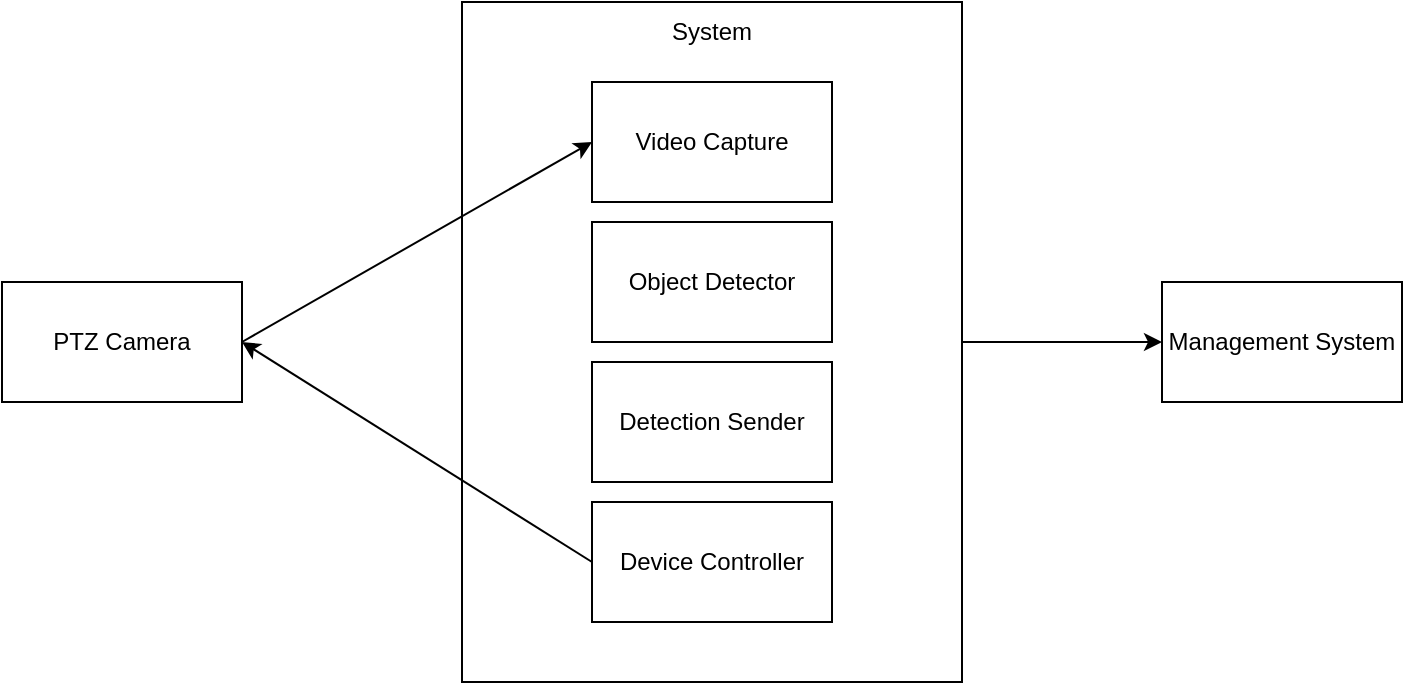 <mxfile version="16.0.0" type="device"><diagram id="kgpKYQtTHZ0yAKxKKP6v" name="Page-1"><mxGraphModel dx="1102" dy="865" grid="1" gridSize="10" guides="1" tooltips="1" connect="1" arrows="1" fold="1" page="1" pageScale="1" pageWidth="850" pageHeight="1100" math="0" shadow="0"><root><mxCell id="0"/><mxCell id="1" parent="0"/><mxCell id="PUEm5ToJgKI0o00i5gG--1" value="PTZ Camera" style="rounded=0;whiteSpace=wrap;html=1;" vertex="1" parent="1"><mxGeometry x="80" y="250" width="120" height="60" as="geometry"/></mxCell><mxCell id="PUEm5ToJgKI0o00i5gG--5" value="Management System" style="rounded=0;whiteSpace=wrap;html=1;" vertex="1" parent="1"><mxGeometry x="660" y="250" width="120" height="60" as="geometry"/></mxCell><mxCell id="PUEm5ToJgKI0o00i5gG--6" value="" style="endArrow=classic;html=1;rounded=0;entryX=0;entryY=0.5;entryDx=0;entryDy=0;exitX=1;exitY=0.5;exitDx=0;exitDy=0;" edge="1" parent="1" source="PUEm5ToJgKI0o00i5gG--1" target="PUEm5ToJgKI0o00i5gG--8"><mxGeometry width="50" height="50" relative="1" as="geometry"><mxPoint x="150" y="430" as="sourcePoint"/><mxPoint x="200" y="380" as="targetPoint"/></mxGeometry></mxCell><mxCell id="PUEm5ToJgKI0o00i5gG--7" value="" style="endArrow=classic;html=1;rounded=0;exitX=1;exitY=0.5;exitDx=0;exitDy=0;entryX=0;entryY=0.5;entryDx=0;entryDy=0;" edge="1" parent="1" source="PUEm5ToJgKI0o00i5gG--2" target="PUEm5ToJgKI0o00i5gG--5"><mxGeometry width="50" height="50" relative="1" as="geometry"><mxPoint x="650" y="380" as="sourcePoint"/><mxPoint x="660" y="310" as="targetPoint"/></mxGeometry></mxCell><mxCell id="PUEm5ToJgKI0o00i5gG--2" value="" style="rounded=0;whiteSpace=wrap;html=1;fillColor=none;" vertex="1" parent="1"><mxGeometry x="310" y="110" width="250" height="340" as="geometry"/></mxCell><mxCell id="PUEm5ToJgKI0o00i5gG--3" value="System" style="text;html=1;strokeColor=none;fillColor=none;align=center;verticalAlign=middle;whiteSpace=wrap;rounded=0;" vertex="1" parent="1"><mxGeometry x="405" y="110" width="60" height="30" as="geometry"/></mxCell><mxCell id="PUEm5ToJgKI0o00i5gG--8" value="Video Capture" style="rounded=0;whiteSpace=wrap;html=1;fillColor=none;" vertex="1" parent="1"><mxGeometry x="375" y="150" width="120" height="60" as="geometry"/></mxCell><mxCell id="PUEm5ToJgKI0o00i5gG--9" value="Object Detector" style="rounded=0;whiteSpace=wrap;html=1;fillColor=none;" vertex="1" parent="1"><mxGeometry x="375" y="220" width="120" height="60" as="geometry"/></mxCell><mxCell id="PUEm5ToJgKI0o00i5gG--10" value="Detection Sender" style="rounded=0;whiteSpace=wrap;html=1;fillColor=none;" vertex="1" parent="1"><mxGeometry x="375" y="290" width="120" height="60" as="geometry"/></mxCell><mxCell id="PUEm5ToJgKI0o00i5gG--11" value="Device Controller" style="rounded=0;whiteSpace=wrap;html=1;fillColor=none;" vertex="1" parent="1"><mxGeometry x="375" y="360" width="120" height="60" as="geometry"/></mxCell><mxCell id="PUEm5ToJgKI0o00i5gG--15" value="" style="endArrow=classic;html=1;rounded=0;entryX=1;entryY=0.5;entryDx=0;entryDy=0;exitX=0;exitY=0.5;exitDx=0;exitDy=0;" edge="1" parent="1" source="PUEm5ToJgKI0o00i5gG--11" target="PUEm5ToJgKI0o00i5gG--1"><mxGeometry width="50" height="50" relative="1" as="geometry"><mxPoint x="200" y="410" as="sourcePoint"/><mxPoint x="250" y="360" as="targetPoint"/></mxGeometry></mxCell></root></mxGraphModel></diagram></mxfile>